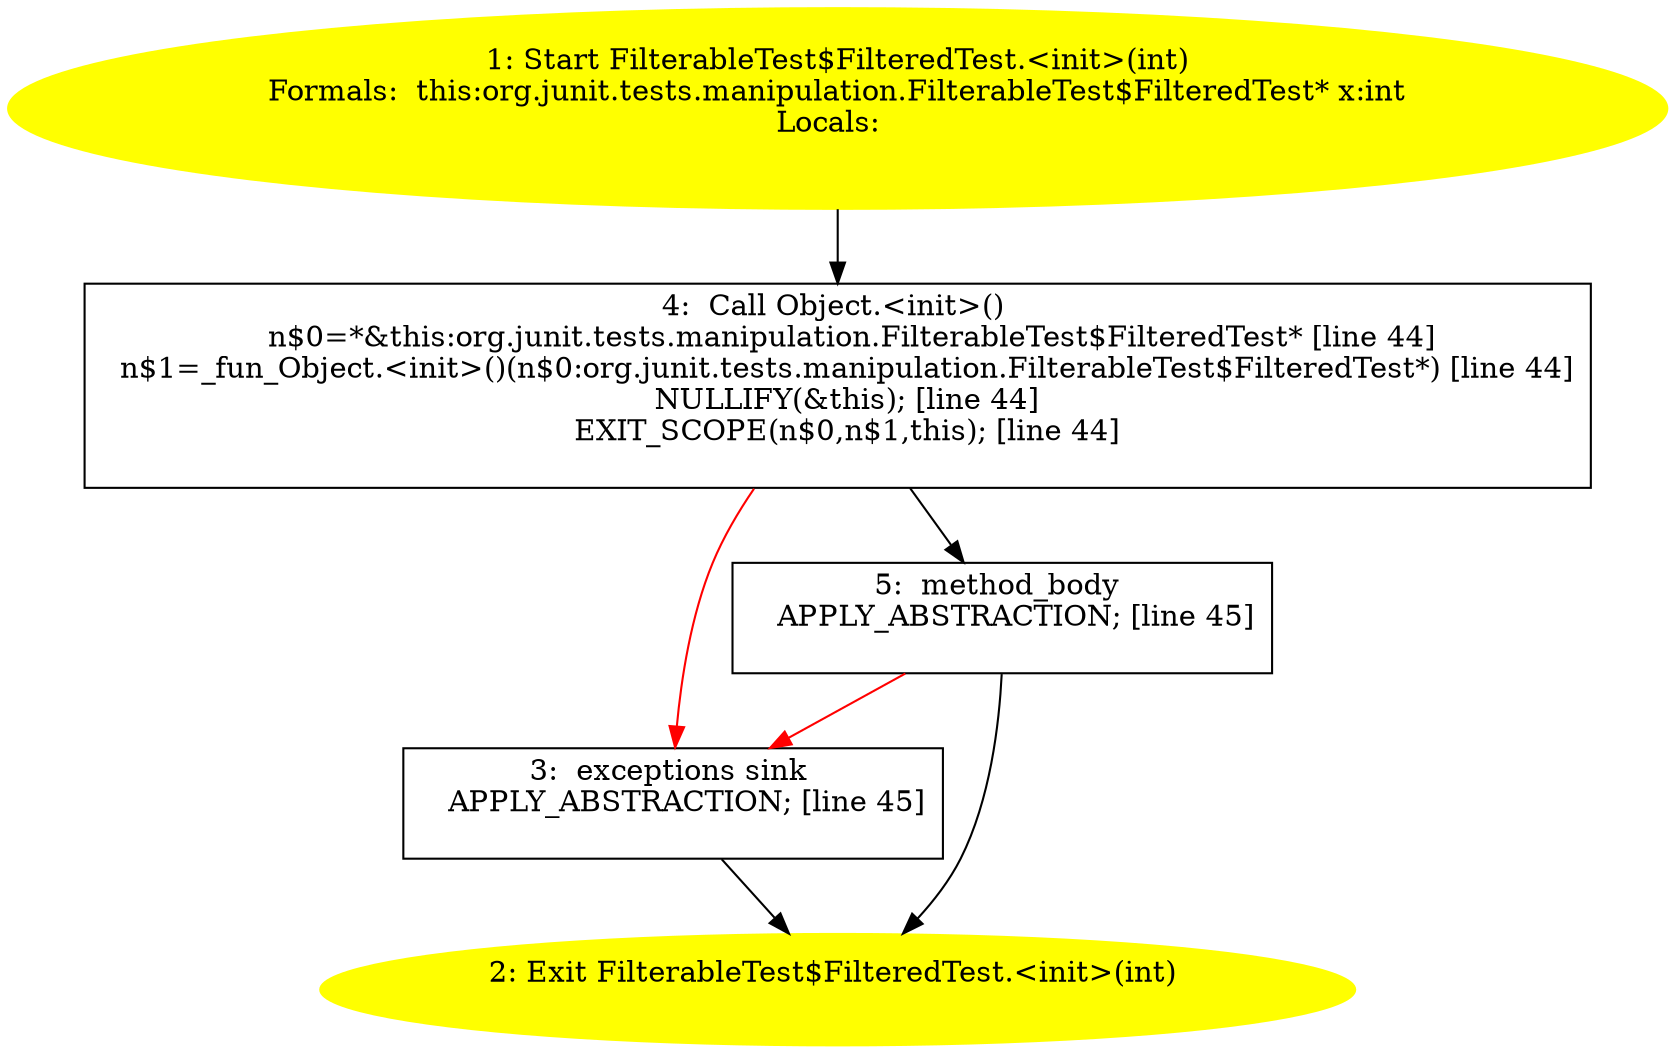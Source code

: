 /* @generated */
digraph cfg {
"org.junit.tests.manipulation.FilterableTest$FilteredTest.<init>(int).4eaf7ae8128516bb8ec6e7fbdbe8bc37_1" [label="1: Start FilterableTest$FilteredTest.<init>(int)\nFormals:  this:org.junit.tests.manipulation.FilterableTest$FilteredTest* x:int\nLocals:  \n  " color=yellow style=filled]
	

	 "org.junit.tests.manipulation.FilterableTest$FilteredTest.<init>(int).4eaf7ae8128516bb8ec6e7fbdbe8bc37_1" -> "org.junit.tests.manipulation.FilterableTest$FilteredTest.<init>(int).4eaf7ae8128516bb8ec6e7fbdbe8bc37_4" ;
"org.junit.tests.manipulation.FilterableTest$FilteredTest.<init>(int).4eaf7ae8128516bb8ec6e7fbdbe8bc37_2" [label="2: Exit FilterableTest$FilteredTest.<init>(int) \n  " color=yellow style=filled]
	

"org.junit.tests.manipulation.FilterableTest$FilteredTest.<init>(int).4eaf7ae8128516bb8ec6e7fbdbe8bc37_3" [label="3:  exceptions sink \n   APPLY_ABSTRACTION; [line 45]\n " shape="box"]
	

	 "org.junit.tests.manipulation.FilterableTest$FilteredTest.<init>(int).4eaf7ae8128516bb8ec6e7fbdbe8bc37_3" -> "org.junit.tests.manipulation.FilterableTest$FilteredTest.<init>(int).4eaf7ae8128516bb8ec6e7fbdbe8bc37_2" ;
"org.junit.tests.manipulation.FilterableTest$FilteredTest.<init>(int).4eaf7ae8128516bb8ec6e7fbdbe8bc37_4" [label="4:  Call Object.<init>() \n   n$0=*&this:org.junit.tests.manipulation.FilterableTest$FilteredTest* [line 44]\n  n$1=_fun_Object.<init>()(n$0:org.junit.tests.manipulation.FilterableTest$FilteredTest*) [line 44]\n  NULLIFY(&this); [line 44]\n  EXIT_SCOPE(n$0,n$1,this); [line 44]\n " shape="box"]
	

	 "org.junit.tests.manipulation.FilterableTest$FilteredTest.<init>(int).4eaf7ae8128516bb8ec6e7fbdbe8bc37_4" -> "org.junit.tests.manipulation.FilterableTest$FilteredTest.<init>(int).4eaf7ae8128516bb8ec6e7fbdbe8bc37_5" ;
	 "org.junit.tests.manipulation.FilterableTest$FilteredTest.<init>(int).4eaf7ae8128516bb8ec6e7fbdbe8bc37_4" -> "org.junit.tests.manipulation.FilterableTest$FilteredTest.<init>(int).4eaf7ae8128516bb8ec6e7fbdbe8bc37_3" [color="red" ];
"org.junit.tests.manipulation.FilterableTest$FilteredTest.<init>(int).4eaf7ae8128516bb8ec6e7fbdbe8bc37_5" [label="5:  method_body \n   APPLY_ABSTRACTION; [line 45]\n " shape="box"]
	

	 "org.junit.tests.manipulation.FilterableTest$FilteredTest.<init>(int).4eaf7ae8128516bb8ec6e7fbdbe8bc37_5" -> "org.junit.tests.manipulation.FilterableTest$FilteredTest.<init>(int).4eaf7ae8128516bb8ec6e7fbdbe8bc37_2" ;
	 "org.junit.tests.manipulation.FilterableTest$FilteredTest.<init>(int).4eaf7ae8128516bb8ec6e7fbdbe8bc37_5" -> "org.junit.tests.manipulation.FilterableTest$FilteredTest.<init>(int).4eaf7ae8128516bb8ec6e7fbdbe8bc37_3" [color="red" ];
}
